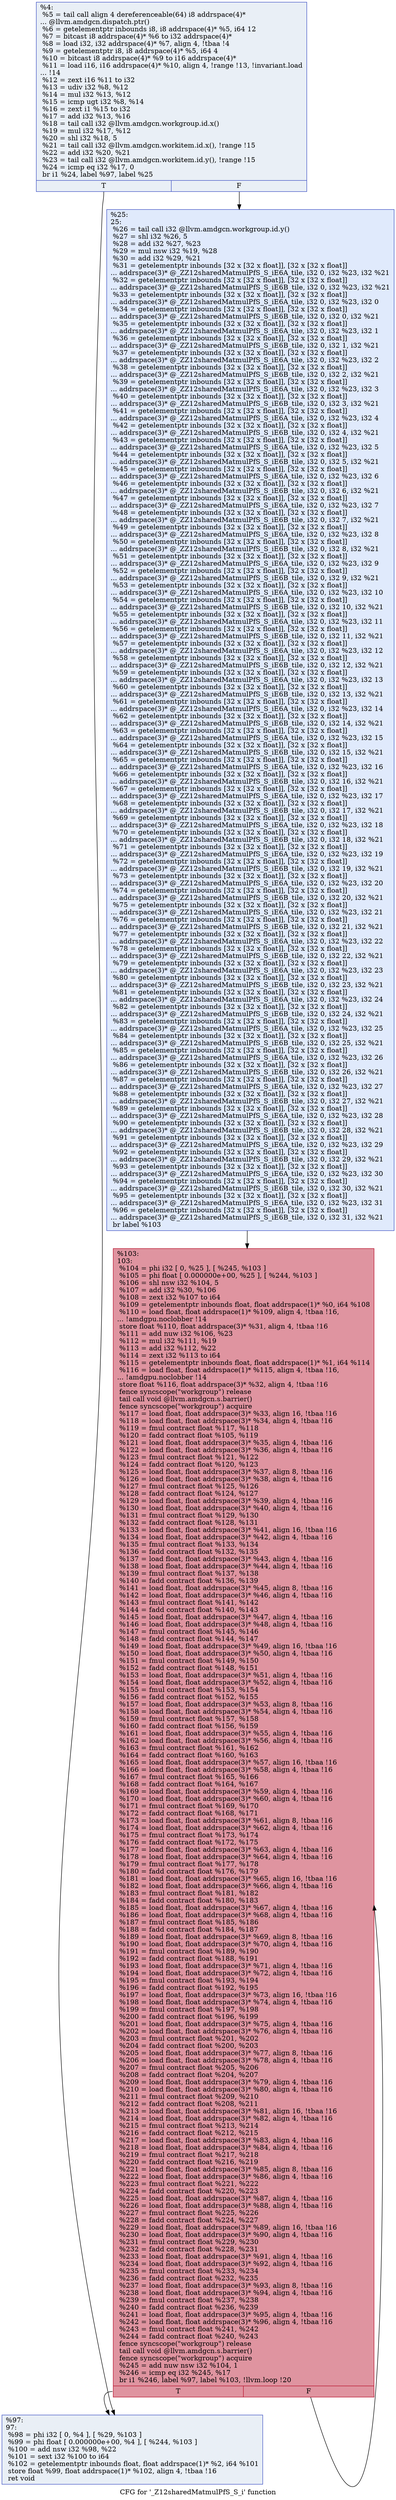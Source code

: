 digraph "CFG for '_Z12sharedMatmulPfS_S_i' function" {
	label="CFG for '_Z12sharedMatmulPfS_S_i' function";

	Node0x55b1f90 [shape=record,color="#3d50c3ff", style=filled, fillcolor="#cedaeb70",label="{%4:\l  %5 = tail call align 4 dereferenceable(64) i8 addrspace(4)*\l... @llvm.amdgcn.dispatch.ptr()\l  %6 = getelementptr inbounds i8, i8 addrspace(4)* %5, i64 12\l  %7 = bitcast i8 addrspace(4)* %6 to i32 addrspace(4)*\l  %8 = load i32, i32 addrspace(4)* %7, align 4, !tbaa !4\l  %9 = getelementptr i8, i8 addrspace(4)* %5, i64 4\l  %10 = bitcast i8 addrspace(4)* %9 to i16 addrspace(4)*\l  %11 = load i16, i16 addrspace(4)* %10, align 4, !range !13, !invariant.load\l... !14\l  %12 = zext i16 %11 to i32\l  %13 = udiv i32 %8, %12\l  %14 = mul i32 %13, %12\l  %15 = icmp ugt i32 %8, %14\l  %16 = zext i1 %15 to i32\l  %17 = add i32 %13, %16\l  %18 = tail call i32 @llvm.amdgcn.workgroup.id.x()\l  %19 = mul i32 %17, %12\l  %20 = shl i32 %18, 5\l  %21 = tail call i32 @llvm.amdgcn.workitem.id.x(), !range !15\l  %22 = add i32 %20, %21\l  %23 = tail call i32 @llvm.amdgcn.workitem.id.y(), !range !15\l  %24 = icmp eq i32 %17, 0\l  br i1 %24, label %97, label %25\l|{<s0>T|<s1>F}}"];
	Node0x55b1f90:s0 -> Node0x55b4da0;
	Node0x55b1f90:s1 -> Node0x55b4e30;
	Node0x55b4e30 [shape=record,color="#3d50c3ff", style=filled, fillcolor="#b9d0f970",label="{%25:\l25:                                               \l  %26 = tail call i32 @llvm.amdgcn.workgroup.id.y()\l  %27 = shl i32 %26, 5\l  %28 = add i32 %27, %23\l  %29 = mul nsw i32 %19, %28\l  %30 = add i32 %29, %21\l  %31 = getelementptr inbounds [32 x [32 x float]], [32 x [32 x float]]\l... addrspace(3)* @_ZZ12sharedMatmulPfS_S_iE6A_tile, i32 0, i32 %23, i32 %21\l  %32 = getelementptr inbounds [32 x [32 x float]], [32 x [32 x float]]\l... addrspace(3)* @_ZZ12sharedMatmulPfS_S_iE6B_tile, i32 0, i32 %23, i32 %21\l  %33 = getelementptr inbounds [32 x [32 x float]], [32 x [32 x float]]\l... addrspace(3)* @_ZZ12sharedMatmulPfS_S_iE6A_tile, i32 0, i32 %23, i32 0\l  %34 = getelementptr inbounds [32 x [32 x float]], [32 x [32 x float]]\l... addrspace(3)* @_ZZ12sharedMatmulPfS_S_iE6B_tile, i32 0, i32 0, i32 %21\l  %35 = getelementptr inbounds [32 x [32 x float]], [32 x [32 x float]]\l... addrspace(3)* @_ZZ12sharedMatmulPfS_S_iE6A_tile, i32 0, i32 %23, i32 1\l  %36 = getelementptr inbounds [32 x [32 x float]], [32 x [32 x float]]\l... addrspace(3)* @_ZZ12sharedMatmulPfS_S_iE6B_tile, i32 0, i32 1, i32 %21\l  %37 = getelementptr inbounds [32 x [32 x float]], [32 x [32 x float]]\l... addrspace(3)* @_ZZ12sharedMatmulPfS_S_iE6A_tile, i32 0, i32 %23, i32 2\l  %38 = getelementptr inbounds [32 x [32 x float]], [32 x [32 x float]]\l... addrspace(3)* @_ZZ12sharedMatmulPfS_S_iE6B_tile, i32 0, i32 2, i32 %21\l  %39 = getelementptr inbounds [32 x [32 x float]], [32 x [32 x float]]\l... addrspace(3)* @_ZZ12sharedMatmulPfS_S_iE6A_tile, i32 0, i32 %23, i32 3\l  %40 = getelementptr inbounds [32 x [32 x float]], [32 x [32 x float]]\l... addrspace(3)* @_ZZ12sharedMatmulPfS_S_iE6B_tile, i32 0, i32 3, i32 %21\l  %41 = getelementptr inbounds [32 x [32 x float]], [32 x [32 x float]]\l... addrspace(3)* @_ZZ12sharedMatmulPfS_S_iE6A_tile, i32 0, i32 %23, i32 4\l  %42 = getelementptr inbounds [32 x [32 x float]], [32 x [32 x float]]\l... addrspace(3)* @_ZZ12sharedMatmulPfS_S_iE6B_tile, i32 0, i32 4, i32 %21\l  %43 = getelementptr inbounds [32 x [32 x float]], [32 x [32 x float]]\l... addrspace(3)* @_ZZ12sharedMatmulPfS_S_iE6A_tile, i32 0, i32 %23, i32 5\l  %44 = getelementptr inbounds [32 x [32 x float]], [32 x [32 x float]]\l... addrspace(3)* @_ZZ12sharedMatmulPfS_S_iE6B_tile, i32 0, i32 5, i32 %21\l  %45 = getelementptr inbounds [32 x [32 x float]], [32 x [32 x float]]\l... addrspace(3)* @_ZZ12sharedMatmulPfS_S_iE6A_tile, i32 0, i32 %23, i32 6\l  %46 = getelementptr inbounds [32 x [32 x float]], [32 x [32 x float]]\l... addrspace(3)* @_ZZ12sharedMatmulPfS_S_iE6B_tile, i32 0, i32 6, i32 %21\l  %47 = getelementptr inbounds [32 x [32 x float]], [32 x [32 x float]]\l... addrspace(3)* @_ZZ12sharedMatmulPfS_S_iE6A_tile, i32 0, i32 %23, i32 7\l  %48 = getelementptr inbounds [32 x [32 x float]], [32 x [32 x float]]\l... addrspace(3)* @_ZZ12sharedMatmulPfS_S_iE6B_tile, i32 0, i32 7, i32 %21\l  %49 = getelementptr inbounds [32 x [32 x float]], [32 x [32 x float]]\l... addrspace(3)* @_ZZ12sharedMatmulPfS_S_iE6A_tile, i32 0, i32 %23, i32 8\l  %50 = getelementptr inbounds [32 x [32 x float]], [32 x [32 x float]]\l... addrspace(3)* @_ZZ12sharedMatmulPfS_S_iE6B_tile, i32 0, i32 8, i32 %21\l  %51 = getelementptr inbounds [32 x [32 x float]], [32 x [32 x float]]\l... addrspace(3)* @_ZZ12sharedMatmulPfS_S_iE6A_tile, i32 0, i32 %23, i32 9\l  %52 = getelementptr inbounds [32 x [32 x float]], [32 x [32 x float]]\l... addrspace(3)* @_ZZ12sharedMatmulPfS_S_iE6B_tile, i32 0, i32 9, i32 %21\l  %53 = getelementptr inbounds [32 x [32 x float]], [32 x [32 x float]]\l... addrspace(3)* @_ZZ12sharedMatmulPfS_S_iE6A_tile, i32 0, i32 %23, i32 10\l  %54 = getelementptr inbounds [32 x [32 x float]], [32 x [32 x float]]\l... addrspace(3)* @_ZZ12sharedMatmulPfS_S_iE6B_tile, i32 0, i32 10, i32 %21\l  %55 = getelementptr inbounds [32 x [32 x float]], [32 x [32 x float]]\l... addrspace(3)* @_ZZ12sharedMatmulPfS_S_iE6A_tile, i32 0, i32 %23, i32 11\l  %56 = getelementptr inbounds [32 x [32 x float]], [32 x [32 x float]]\l... addrspace(3)* @_ZZ12sharedMatmulPfS_S_iE6B_tile, i32 0, i32 11, i32 %21\l  %57 = getelementptr inbounds [32 x [32 x float]], [32 x [32 x float]]\l... addrspace(3)* @_ZZ12sharedMatmulPfS_S_iE6A_tile, i32 0, i32 %23, i32 12\l  %58 = getelementptr inbounds [32 x [32 x float]], [32 x [32 x float]]\l... addrspace(3)* @_ZZ12sharedMatmulPfS_S_iE6B_tile, i32 0, i32 12, i32 %21\l  %59 = getelementptr inbounds [32 x [32 x float]], [32 x [32 x float]]\l... addrspace(3)* @_ZZ12sharedMatmulPfS_S_iE6A_tile, i32 0, i32 %23, i32 13\l  %60 = getelementptr inbounds [32 x [32 x float]], [32 x [32 x float]]\l... addrspace(3)* @_ZZ12sharedMatmulPfS_S_iE6B_tile, i32 0, i32 13, i32 %21\l  %61 = getelementptr inbounds [32 x [32 x float]], [32 x [32 x float]]\l... addrspace(3)* @_ZZ12sharedMatmulPfS_S_iE6A_tile, i32 0, i32 %23, i32 14\l  %62 = getelementptr inbounds [32 x [32 x float]], [32 x [32 x float]]\l... addrspace(3)* @_ZZ12sharedMatmulPfS_S_iE6B_tile, i32 0, i32 14, i32 %21\l  %63 = getelementptr inbounds [32 x [32 x float]], [32 x [32 x float]]\l... addrspace(3)* @_ZZ12sharedMatmulPfS_S_iE6A_tile, i32 0, i32 %23, i32 15\l  %64 = getelementptr inbounds [32 x [32 x float]], [32 x [32 x float]]\l... addrspace(3)* @_ZZ12sharedMatmulPfS_S_iE6B_tile, i32 0, i32 15, i32 %21\l  %65 = getelementptr inbounds [32 x [32 x float]], [32 x [32 x float]]\l... addrspace(3)* @_ZZ12sharedMatmulPfS_S_iE6A_tile, i32 0, i32 %23, i32 16\l  %66 = getelementptr inbounds [32 x [32 x float]], [32 x [32 x float]]\l... addrspace(3)* @_ZZ12sharedMatmulPfS_S_iE6B_tile, i32 0, i32 16, i32 %21\l  %67 = getelementptr inbounds [32 x [32 x float]], [32 x [32 x float]]\l... addrspace(3)* @_ZZ12sharedMatmulPfS_S_iE6A_tile, i32 0, i32 %23, i32 17\l  %68 = getelementptr inbounds [32 x [32 x float]], [32 x [32 x float]]\l... addrspace(3)* @_ZZ12sharedMatmulPfS_S_iE6B_tile, i32 0, i32 17, i32 %21\l  %69 = getelementptr inbounds [32 x [32 x float]], [32 x [32 x float]]\l... addrspace(3)* @_ZZ12sharedMatmulPfS_S_iE6A_tile, i32 0, i32 %23, i32 18\l  %70 = getelementptr inbounds [32 x [32 x float]], [32 x [32 x float]]\l... addrspace(3)* @_ZZ12sharedMatmulPfS_S_iE6B_tile, i32 0, i32 18, i32 %21\l  %71 = getelementptr inbounds [32 x [32 x float]], [32 x [32 x float]]\l... addrspace(3)* @_ZZ12sharedMatmulPfS_S_iE6A_tile, i32 0, i32 %23, i32 19\l  %72 = getelementptr inbounds [32 x [32 x float]], [32 x [32 x float]]\l... addrspace(3)* @_ZZ12sharedMatmulPfS_S_iE6B_tile, i32 0, i32 19, i32 %21\l  %73 = getelementptr inbounds [32 x [32 x float]], [32 x [32 x float]]\l... addrspace(3)* @_ZZ12sharedMatmulPfS_S_iE6A_tile, i32 0, i32 %23, i32 20\l  %74 = getelementptr inbounds [32 x [32 x float]], [32 x [32 x float]]\l... addrspace(3)* @_ZZ12sharedMatmulPfS_S_iE6B_tile, i32 0, i32 20, i32 %21\l  %75 = getelementptr inbounds [32 x [32 x float]], [32 x [32 x float]]\l... addrspace(3)* @_ZZ12sharedMatmulPfS_S_iE6A_tile, i32 0, i32 %23, i32 21\l  %76 = getelementptr inbounds [32 x [32 x float]], [32 x [32 x float]]\l... addrspace(3)* @_ZZ12sharedMatmulPfS_S_iE6B_tile, i32 0, i32 21, i32 %21\l  %77 = getelementptr inbounds [32 x [32 x float]], [32 x [32 x float]]\l... addrspace(3)* @_ZZ12sharedMatmulPfS_S_iE6A_tile, i32 0, i32 %23, i32 22\l  %78 = getelementptr inbounds [32 x [32 x float]], [32 x [32 x float]]\l... addrspace(3)* @_ZZ12sharedMatmulPfS_S_iE6B_tile, i32 0, i32 22, i32 %21\l  %79 = getelementptr inbounds [32 x [32 x float]], [32 x [32 x float]]\l... addrspace(3)* @_ZZ12sharedMatmulPfS_S_iE6A_tile, i32 0, i32 %23, i32 23\l  %80 = getelementptr inbounds [32 x [32 x float]], [32 x [32 x float]]\l... addrspace(3)* @_ZZ12sharedMatmulPfS_S_iE6B_tile, i32 0, i32 23, i32 %21\l  %81 = getelementptr inbounds [32 x [32 x float]], [32 x [32 x float]]\l... addrspace(3)* @_ZZ12sharedMatmulPfS_S_iE6A_tile, i32 0, i32 %23, i32 24\l  %82 = getelementptr inbounds [32 x [32 x float]], [32 x [32 x float]]\l... addrspace(3)* @_ZZ12sharedMatmulPfS_S_iE6B_tile, i32 0, i32 24, i32 %21\l  %83 = getelementptr inbounds [32 x [32 x float]], [32 x [32 x float]]\l... addrspace(3)* @_ZZ12sharedMatmulPfS_S_iE6A_tile, i32 0, i32 %23, i32 25\l  %84 = getelementptr inbounds [32 x [32 x float]], [32 x [32 x float]]\l... addrspace(3)* @_ZZ12sharedMatmulPfS_S_iE6B_tile, i32 0, i32 25, i32 %21\l  %85 = getelementptr inbounds [32 x [32 x float]], [32 x [32 x float]]\l... addrspace(3)* @_ZZ12sharedMatmulPfS_S_iE6A_tile, i32 0, i32 %23, i32 26\l  %86 = getelementptr inbounds [32 x [32 x float]], [32 x [32 x float]]\l... addrspace(3)* @_ZZ12sharedMatmulPfS_S_iE6B_tile, i32 0, i32 26, i32 %21\l  %87 = getelementptr inbounds [32 x [32 x float]], [32 x [32 x float]]\l... addrspace(3)* @_ZZ12sharedMatmulPfS_S_iE6A_tile, i32 0, i32 %23, i32 27\l  %88 = getelementptr inbounds [32 x [32 x float]], [32 x [32 x float]]\l... addrspace(3)* @_ZZ12sharedMatmulPfS_S_iE6B_tile, i32 0, i32 27, i32 %21\l  %89 = getelementptr inbounds [32 x [32 x float]], [32 x [32 x float]]\l... addrspace(3)* @_ZZ12sharedMatmulPfS_S_iE6A_tile, i32 0, i32 %23, i32 28\l  %90 = getelementptr inbounds [32 x [32 x float]], [32 x [32 x float]]\l... addrspace(3)* @_ZZ12sharedMatmulPfS_S_iE6B_tile, i32 0, i32 28, i32 %21\l  %91 = getelementptr inbounds [32 x [32 x float]], [32 x [32 x float]]\l... addrspace(3)* @_ZZ12sharedMatmulPfS_S_iE6A_tile, i32 0, i32 %23, i32 29\l  %92 = getelementptr inbounds [32 x [32 x float]], [32 x [32 x float]]\l... addrspace(3)* @_ZZ12sharedMatmulPfS_S_iE6B_tile, i32 0, i32 29, i32 %21\l  %93 = getelementptr inbounds [32 x [32 x float]], [32 x [32 x float]]\l... addrspace(3)* @_ZZ12sharedMatmulPfS_S_iE6A_tile, i32 0, i32 %23, i32 30\l  %94 = getelementptr inbounds [32 x [32 x float]], [32 x [32 x float]]\l... addrspace(3)* @_ZZ12sharedMatmulPfS_S_iE6B_tile, i32 0, i32 30, i32 %21\l  %95 = getelementptr inbounds [32 x [32 x float]], [32 x [32 x float]]\l... addrspace(3)* @_ZZ12sharedMatmulPfS_S_iE6A_tile, i32 0, i32 %23, i32 31\l  %96 = getelementptr inbounds [32 x [32 x float]], [32 x [32 x float]]\l... addrspace(3)* @_ZZ12sharedMatmulPfS_S_iE6B_tile, i32 0, i32 31, i32 %21\l  br label %103\l}"];
	Node0x55b4e30 -> Node0x55b53b0;
	Node0x55b4da0 [shape=record,color="#3d50c3ff", style=filled, fillcolor="#cedaeb70",label="{%97:\l97:                                               \l  %98 = phi i32 [ 0, %4 ], [ %29, %103 ]\l  %99 = phi float [ 0.000000e+00, %4 ], [ %244, %103 ]\l  %100 = add nsw i32 %98, %22\l  %101 = sext i32 %100 to i64\l  %102 = getelementptr inbounds float, float addrspace(1)* %2, i64 %101\l  store float %99, float addrspace(1)* %102, align 4, !tbaa !16\l  ret void\l}"];
	Node0x55b53b0 [shape=record,color="#b70d28ff", style=filled, fillcolor="#b70d2870",label="{%103:\l103:                                              \l  %104 = phi i32 [ 0, %25 ], [ %245, %103 ]\l  %105 = phi float [ 0.000000e+00, %25 ], [ %244, %103 ]\l  %106 = shl nsw i32 %104, 5\l  %107 = add i32 %30, %106\l  %108 = zext i32 %107 to i64\l  %109 = getelementptr inbounds float, float addrspace(1)* %0, i64 %108\l  %110 = load float, float addrspace(1)* %109, align 4, !tbaa !16,\l... !amdgpu.noclobber !14\l  store float %110, float addrspace(3)* %31, align 4, !tbaa !16\l  %111 = add nuw i32 %106, %23\l  %112 = mul i32 %111, %19\l  %113 = add i32 %112, %22\l  %114 = zext i32 %113 to i64\l  %115 = getelementptr inbounds float, float addrspace(1)* %1, i64 %114\l  %116 = load float, float addrspace(1)* %115, align 4, !tbaa !16,\l... !amdgpu.noclobber !14\l  store float %116, float addrspace(3)* %32, align 4, !tbaa !16\l  fence syncscope(\"workgroup\") release\l  tail call void @llvm.amdgcn.s.barrier()\l  fence syncscope(\"workgroup\") acquire\l  %117 = load float, float addrspace(3)* %33, align 16, !tbaa !16\l  %118 = load float, float addrspace(3)* %34, align 4, !tbaa !16\l  %119 = fmul contract float %117, %118\l  %120 = fadd contract float %105, %119\l  %121 = load float, float addrspace(3)* %35, align 4, !tbaa !16\l  %122 = load float, float addrspace(3)* %36, align 4, !tbaa !16\l  %123 = fmul contract float %121, %122\l  %124 = fadd contract float %120, %123\l  %125 = load float, float addrspace(3)* %37, align 8, !tbaa !16\l  %126 = load float, float addrspace(3)* %38, align 4, !tbaa !16\l  %127 = fmul contract float %125, %126\l  %128 = fadd contract float %124, %127\l  %129 = load float, float addrspace(3)* %39, align 4, !tbaa !16\l  %130 = load float, float addrspace(3)* %40, align 4, !tbaa !16\l  %131 = fmul contract float %129, %130\l  %132 = fadd contract float %128, %131\l  %133 = load float, float addrspace(3)* %41, align 16, !tbaa !16\l  %134 = load float, float addrspace(3)* %42, align 4, !tbaa !16\l  %135 = fmul contract float %133, %134\l  %136 = fadd contract float %132, %135\l  %137 = load float, float addrspace(3)* %43, align 4, !tbaa !16\l  %138 = load float, float addrspace(3)* %44, align 4, !tbaa !16\l  %139 = fmul contract float %137, %138\l  %140 = fadd contract float %136, %139\l  %141 = load float, float addrspace(3)* %45, align 8, !tbaa !16\l  %142 = load float, float addrspace(3)* %46, align 4, !tbaa !16\l  %143 = fmul contract float %141, %142\l  %144 = fadd contract float %140, %143\l  %145 = load float, float addrspace(3)* %47, align 4, !tbaa !16\l  %146 = load float, float addrspace(3)* %48, align 4, !tbaa !16\l  %147 = fmul contract float %145, %146\l  %148 = fadd contract float %144, %147\l  %149 = load float, float addrspace(3)* %49, align 16, !tbaa !16\l  %150 = load float, float addrspace(3)* %50, align 4, !tbaa !16\l  %151 = fmul contract float %149, %150\l  %152 = fadd contract float %148, %151\l  %153 = load float, float addrspace(3)* %51, align 4, !tbaa !16\l  %154 = load float, float addrspace(3)* %52, align 4, !tbaa !16\l  %155 = fmul contract float %153, %154\l  %156 = fadd contract float %152, %155\l  %157 = load float, float addrspace(3)* %53, align 8, !tbaa !16\l  %158 = load float, float addrspace(3)* %54, align 4, !tbaa !16\l  %159 = fmul contract float %157, %158\l  %160 = fadd contract float %156, %159\l  %161 = load float, float addrspace(3)* %55, align 4, !tbaa !16\l  %162 = load float, float addrspace(3)* %56, align 4, !tbaa !16\l  %163 = fmul contract float %161, %162\l  %164 = fadd contract float %160, %163\l  %165 = load float, float addrspace(3)* %57, align 16, !tbaa !16\l  %166 = load float, float addrspace(3)* %58, align 4, !tbaa !16\l  %167 = fmul contract float %165, %166\l  %168 = fadd contract float %164, %167\l  %169 = load float, float addrspace(3)* %59, align 4, !tbaa !16\l  %170 = load float, float addrspace(3)* %60, align 4, !tbaa !16\l  %171 = fmul contract float %169, %170\l  %172 = fadd contract float %168, %171\l  %173 = load float, float addrspace(3)* %61, align 8, !tbaa !16\l  %174 = load float, float addrspace(3)* %62, align 4, !tbaa !16\l  %175 = fmul contract float %173, %174\l  %176 = fadd contract float %172, %175\l  %177 = load float, float addrspace(3)* %63, align 4, !tbaa !16\l  %178 = load float, float addrspace(3)* %64, align 4, !tbaa !16\l  %179 = fmul contract float %177, %178\l  %180 = fadd contract float %176, %179\l  %181 = load float, float addrspace(3)* %65, align 16, !tbaa !16\l  %182 = load float, float addrspace(3)* %66, align 4, !tbaa !16\l  %183 = fmul contract float %181, %182\l  %184 = fadd contract float %180, %183\l  %185 = load float, float addrspace(3)* %67, align 4, !tbaa !16\l  %186 = load float, float addrspace(3)* %68, align 4, !tbaa !16\l  %187 = fmul contract float %185, %186\l  %188 = fadd contract float %184, %187\l  %189 = load float, float addrspace(3)* %69, align 8, !tbaa !16\l  %190 = load float, float addrspace(3)* %70, align 4, !tbaa !16\l  %191 = fmul contract float %189, %190\l  %192 = fadd contract float %188, %191\l  %193 = load float, float addrspace(3)* %71, align 4, !tbaa !16\l  %194 = load float, float addrspace(3)* %72, align 4, !tbaa !16\l  %195 = fmul contract float %193, %194\l  %196 = fadd contract float %192, %195\l  %197 = load float, float addrspace(3)* %73, align 16, !tbaa !16\l  %198 = load float, float addrspace(3)* %74, align 4, !tbaa !16\l  %199 = fmul contract float %197, %198\l  %200 = fadd contract float %196, %199\l  %201 = load float, float addrspace(3)* %75, align 4, !tbaa !16\l  %202 = load float, float addrspace(3)* %76, align 4, !tbaa !16\l  %203 = fmul contract float %201, %202\l  %204 = fadd contract float %200, %203\l  %205 = load float, float addrspace(3)* %77, align 8, !tbaa !16\l  %206 = load float, float addrspace(3)* %78, align 4, !tbaa !16\l  %207 = fmul contract float %205, %206\l  %208 = fadd contract float %204, %207\l  %209 = load float, float addrspace(3)* %79, align 4, !tbaa !16\l  %210 = load float, float addrspace(3)* %80, align 4, !tbaa !16\l  %211 = fmul contract float %209, %210\l  %212 = fadd contract float %208, %211\l  %213 = load float, float addrspace(3)* %81, align 16, !tbaa !16\l  %214 = load float, float addrspace(3)* %82, align 4, !tbaa !16\l  %215 = fmul contract float %213, %214\l  %216 = fadd contract float %212, %215\l  %217 = load float, float addrspace(3)* %83, align 4, !tbaa !16\l  %218 = load float, float addrspace(3)* %84, align 4, !tbaa !16\l  %219 = fmul contract float %217, %218\l  %220 = fadd contract float %216, %219\l  %221 = load float, float addrspace(3)* %85, align 8, !tbaa !16\l  %222 = load float, float addrspace(3)* %86, align 4, !tbaa !16\l  %223 = fmul contract float %221, %222\l  %224 = fadd contract float %220, %223\l  %225 = load float, float addrspace(3)* %87, align 4, !tbaa !16\l  %226 = load float, float addrspace(3)* %88, align 4, !tbaa !16\l  %227 = fmul contract float %225, %226\l  %228 = fadd contract float %224, %227\l  %229 = load float, float addrspace(3)* %89, align 16, !tbaa !16\l  %230 = load float, float addrspace(3)* %90, align 4, !tbaa !16\l  %231 = fmul contract float %229, %230\l  %232 = fadd contract float %228, %231\l  %233 = load float, float addrspace(3)* %91, align 4, !tbaa !16\l  %234 = load float, float addrspace(3)* %92, align 4, !tbaa !16\l  %235 = fmul contract float %233, %234\l  %236 = fadd contract float %232, %235\l  %237 = load float, float addrspace(3)* %93, align 8, !tbaa !16\l  %238 = load float, float addrspace(3)* %94, align 4, !tbaa !16\l  %239 = fmul contract float %237, %238\l  %240 = fadd contract float %236, %239\l  %241 = load float, float addrspace(3)* %95, align 4, !tbaa !16\l  %242 = load float, float addrspace(3)* %96, align 4, !tbaa !16\l  %243 = fmul contract float %241, %242\l  %244 = fadd contract float %240, %243\l  fence syncscope(\"workgroup\") release\l  tail call void @llvm.amdgcn.s.barrier()\l  fence syncscope(\"workgroup\") acquire\l  %245 = add nuw nsw i32 %104, 1\l  %246 = icmp eq i32 %245, %17\l  br i1 %246, label %97, label %103, !llvm.loop !20\l|{<s0>T|<s1>F}}"];
	Node0x55b53b0:s0 -> Node0x55b4da0;
	Node0x55b53b0:s1 -> Node0x55b53b0;
}

